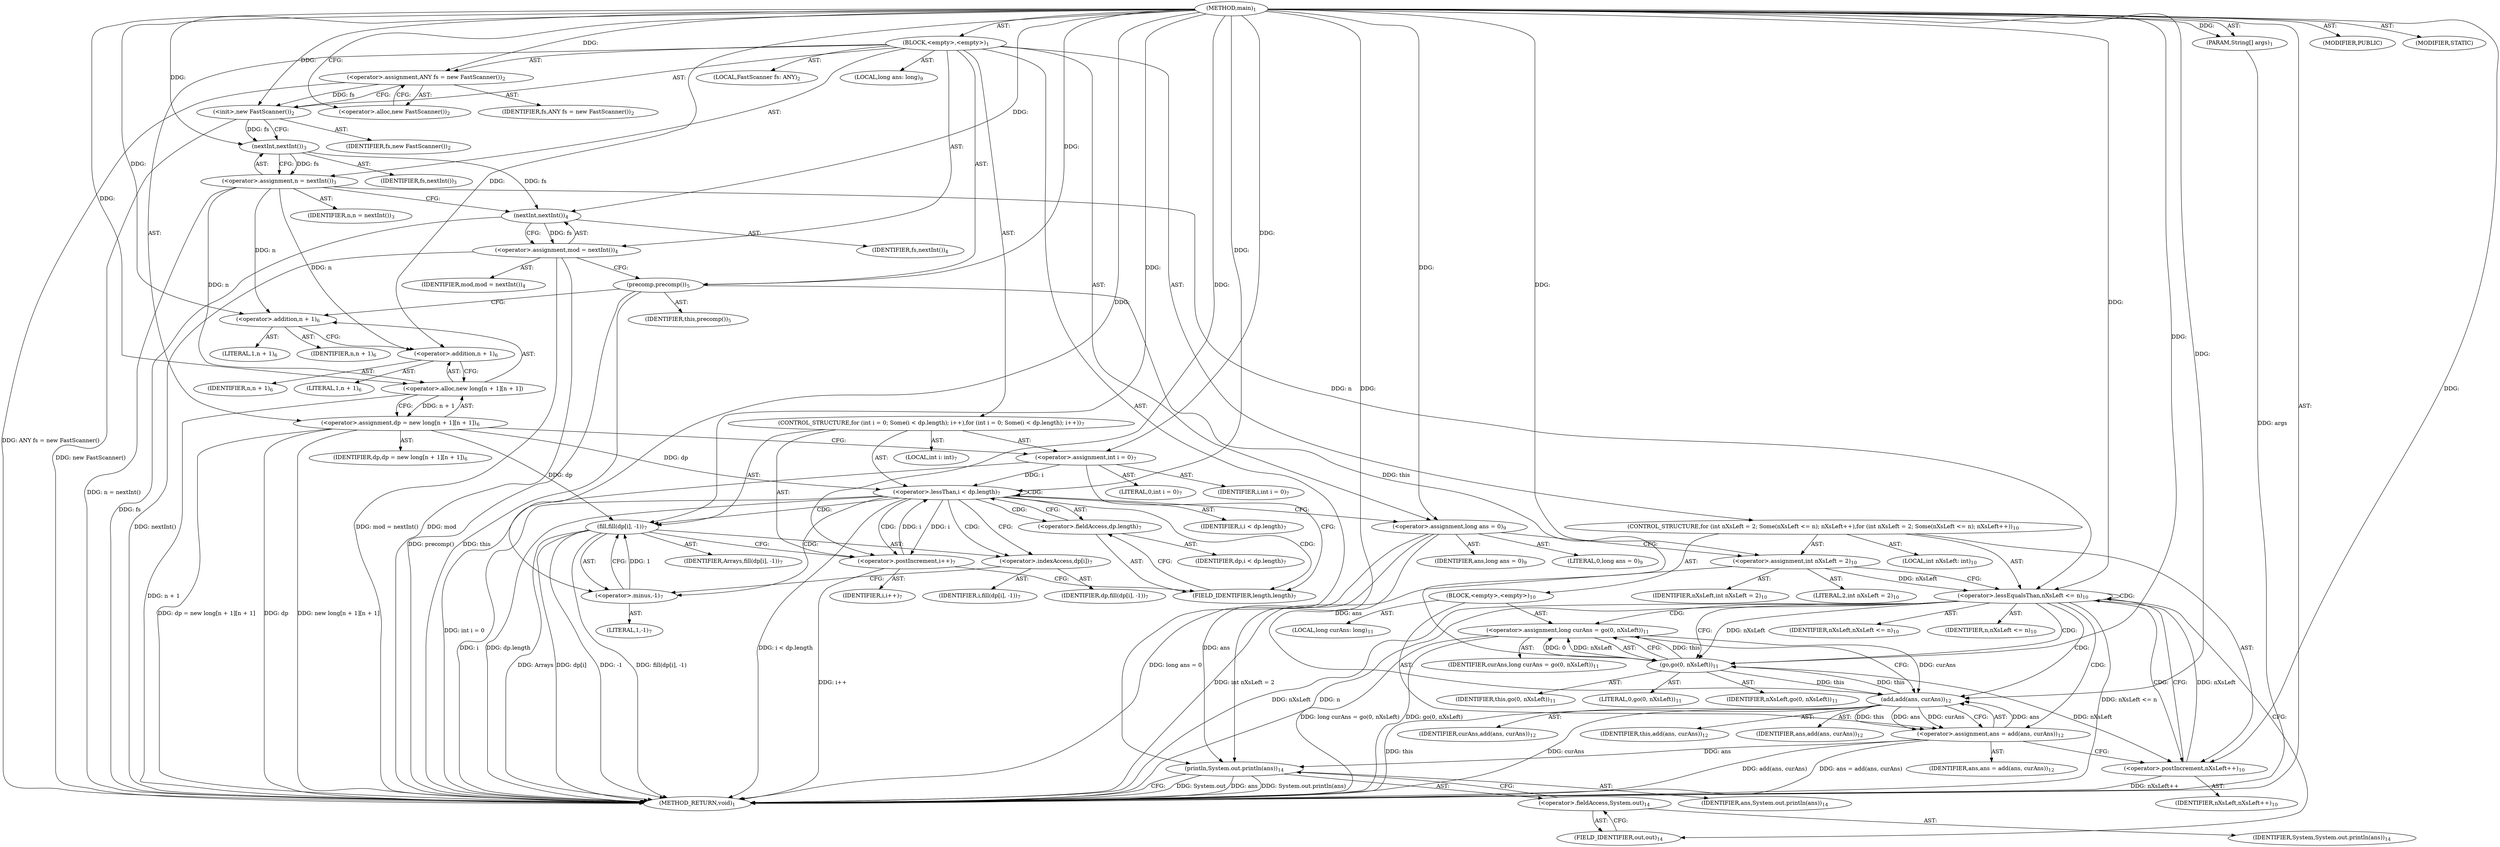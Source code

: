 digraph "main" {  
"19" [label = <(METHOD,main)<SUB>1</SUB>> ]
"20" [label = <(PARAM,String[] args)<SUB>1</SUB>> ]
"21" [label = <(BLOCK,&lt;empty&gt;,&lt;empty&gt;)<SUB>1</SUB>> ]
"4" [label = <(LOCAL,FastScanner fs: ANY)<SUB>2</SUB>> ]
"22" [label = <(&lt;operator&gt;.assignment,ANY fs = new FastScanner())<SUB>2</SUB>> ]
"23" [label = <(IDENTIFIER,fs,ANY fs = new FastScanner())<SUB>2</SUB>> ]
"24" [label = <(&lt;operator&gt;.alloc,new FastScanner())<SUB>2</SUB>> ]
"25" [label = <(&lt;init&gt;,new FastScanner())<SUB>2</SUB>> ]
"3" [label = <(IDENTIFIER,fs,new FastScanner())<SUB>2</SUB>> ]
"26" [label = <(&lt;operator&gt;.assignment,n = nextInt())<SUB>3</SUB>> ]
"27" [label = <(IDENTIFIER,n,n = nextInt())<SUB>3</SUB>> ]
"28" [label = <(nextInt,nextInt())<SUB>3</SUB>> ]
"29" [label = <(IDENTIFIER,fs,nextInt())<SUB>3</SUB>> ]
"30" [label = <(&lt;operator&gt;.assignment,mod = nextInt())<SUB>4</SUB>> ]
"31" [label = <(IDENTIFIER,mod,mod = nextInt())<SUB>4</SUB>> ]
"32" [label = <(nextInt,nextInt())<SUB>4</SUB>> ]
"33" [label = <(IDENTIFIER,fs,nextInt())<SUB>4</SUB>> ]
"34" [label = <(precomp,precomp())<SUB>5</SUB>> ]
"35" [label = <(IDENTIFIER,this,precomp())<SUB>5</SUB>> ]
"36" [label = <(&lt;operator&gt;.assignment,dp = new long[n + 1][n + 1])<SUB>6</SUB>> ]
"37" [label = <(IDENTIFIER,dp,dp = new long[n + 1][n + 1])<SUB>6</SUB>> ]
"38" [label = <(&lt;operator&gt;.alloc,new long[n + 1][n + 1])> ]
"39" [label = <(&lt;operator&gt;.addition,n + 1)<SUB>6</SUB>> ]
"40" [label = <(IDENTIFIER,n,n + 1)<SUB>6</SUB>> ]
"41" [label = <(LITERAL,1,n + 1)<SUB>6</SUB>> ]
"42" [label = <(&lt;operator&gt;.addition,n + 1)<SUB>6</SUB>> ]
"43" [label = <(IDENTIFIER,n,n + 1)<SUB>6</SUB>> ]
"44" [label = <(LITERAL,1,n + 1)<SUB>6</SUB>> ]
"45" [label = <(CONTROL_STRUCTURE,for (int i = 0; Some(i &lt; dp.length); i++),for (int i = 0; Some(i &lt; dp.length); i++))<SUB>7</SUB>> ]
"46" [label = <(LOCAL,int i: int)<SUB>7</SUB>> ]
"47" [label = <(&lt;operator&gt;.assignment,int i = 0)<SUB>7</SUB>> ]
"48" [label = <(IDENTIFIER,i,int i = 0)<SUB>7</SUB>> ]
"49" [label = <(LITERAL,0,int i = 0)<SUB>7</SUB>> ]
"50" [label = <(&lt;operator&gt;.lessThan,i &lt; dp.length)<SUB>7</SUB>> ]
"51" [label = <(IDENTIFIER,i,i &lt; dp.length)<SUB>7</SUB>> ]
"52" [label = <(&lt;operator&gt;.fieldAccess,dp.length)<SUB>7</SUB>> ]
"53" [label = <(IDENTIFIER,dp,i &lt; dp.length)<SUB>7</SUB>> ]
"54" [label = <(FIELD_IDENTIFIER,length,length)<SUB>7</SUB>> ]
"55" [label = <(&lt;operator&gt;.postIncrement,i++)<SUB>7</SUB>> ]
"56" [label = <(IDENTIFIER,i,i++)<SUB>7</SUB>> ]
"57" [label = <(fill,fill(dp[i], -1))<SUB>7</SUB>> ]
"58" [label = <(IDENTIFIER,Arrays,fill(dp[i], -1))<SUB>7</SUB>> ]
"59" [label = <(&lt;operator&gt;.indexAccess,dp[i])<SUB>7</SUB>> ]
"60" [label = <(IDENTIFIER,dp,fill(dp[i], -1))<SUB>7</SUB>> ]
"61" [label = <(IDENTIFIER,i,fill(dp[i], -1))<SUB>7</SUB>> ]
"62" [label = <(&lt;operator&gt;.minus,-1)<SUB>7</SUB>> ]
"63" [label = <(LITERAL,1,-1)<SUB>7</SUB>> ]
"64" [label = <(LOCAL,long ans: long)<SUB>9</SUB>> ]
"65" [label = <(&lt;operator&gt;.assignment,long ans = 0)<SUB>9</SUB>> ]
"66" [label = <(IDENTIFIER,ans,long ans = 0)<SUB>9</SUB>> ]
"67" [label = <(LITERAL,0,long ans = 0)<SUB>9</SUB>> ]
"68" [label = <(CONTROL_STRUCTURE,for (int nXsLeft = 2; Some(nXsLeft &lt;= n); nXsLeft++),for (int nXsLeft = 2; Some(nXsLeft &lt;= n); nXsLeft++))<SUB>10</SUB>> ]
"69" [label = <(LOCAL,int nXsLeft: int)<SUB>10</SUB>> ]
"70" [label = <(&lt;operator&gt;.assignment,int nXsLeft = 2)<SUB>10</SUB>> ]
"71" [label = <(IDENTIFIER,nXsLeft,int nXsLeft = 2)<SUB>10</SUB>> ]
"72" [label = <(LITERAL,2,int nXsLeft = 2)<SUB>10</SUB>> ]
"73" [label = <(&lt;operator&gt;.lessEqualsThan,nXsLeft &lt;= n)<SUB>10</SUB>> ]
"74" [label = <(IDENTIFIER,nXsLeft,nXsLeft &lt;= n)<SUB>10</SUB>> ]
"75" [label = <(IDENTIFIER,n,nXsLeft &lt;= n)<SUB>10</SUB>> ]
"76" [label = <(&lt;operator&gt;.postIncrement,nXsLeft++)<SUB>10</SUB>> ]
"77" [label = <(IDENTIFIER,nXsLeft,nXsLeft++)<SUB>10</SUB>> ]
"78" [label = <(BLOCK,&lt;empty&gt;,&lt;empty&gt;)<SUB>10</SUB>> ]
"79" [label = <(LOCAL,long curAns: long)<SUB>11</SUB>> ]
"80" [label = <(&lt;operator&gt;.assignment,long curAns = go(0, nXsLeft))<SUB>11</SUB>> ]
"81" [label = <(IDENTIFIER,curAns,long curAns = go(0, nXsLeft))<SUB>11</SUB>> ]
"82" [label = <(go,go(0, nXsLeft))<SUB>11</SUB>> ]
"83" [label = <(IDENTIFIER,this,go(0, nXsLeft))<SUB>11</SUB>> ]
"84" [label = <(LITERAL,0,go(0, nXsLeft))<SUB>11</SUB>> ]
"85" [label = <(IDENTIFIER,nXsLeft,go(0, nXsLeft))<SUB>11</SUB>> ]
"86" [label = <(&lt;operator&gt;.assignment,ans = add(ans, curAns))<SUB>12</SUB>> ]
"87" [label = <(IDENTIFIER,ans,ans = add(ans, curAns))<SUB>12</SUB>> ]
"88" [label = <(add,add(ans, curAns))<SUB>12</SUB>> ]
"89" [label = <(IDENTIFIER,this,add(ans, curAns))<SUB>12</SUB>> ]
"90" [label = <(IDENTIFIER,ans,add(ans, curAns))<SUB>12</SUB>> ]
"91" [label = <(IDENTIFIER,curAns,add(ans, curAns))<SUB>12</SUB>> ]
"92" [label = <(println,System.out.println(ans))<SUB>14</SUB>> ]
"93" [label = <(&lt;operator&gt;.fieldAccess,System.out)<SUB>14</SUB>> ]
"94" [label = <(IDENTIFIER,System,System.out.println(ans))<SUB>14</SUB>> ]
"95" [label = <(FIELD_IDENTIFIER,out,out)<SUB>14</SUB>> ]
"96" [label = <(IDENTIFIER,ans,System.out.println(ans))<SUB>14</SUB>> ]
"97" [label = <(MODIFIER,PUBLIC)> ]
"98" [label = <(MODIFIER,STATIC)> ]
"99" [label = <(METHOD_RETURN,void)<SUB>1</SUB>> ]
  "19" -> "20"  [ label = "AST: "] 
  "19" -> "21"  [ label = "AST: "] 
  "19" -> "97"  [ label = "AST: "] 
  "19" -> "98"  [ label = "AST: "] 
  "19" -> "99"  [ label = "AST: "] 
  "21" -> "4"  [ label = "AST: "] 
  "21" -> "22"  [ label = "AST: "] 
  "21" -> "25"  [ label = "AST: "] 
  "21" -> "26"  [ label = "AST: "] 
  "21" -> "30"  [ label = "AST: "] 
  "21" -> "34"  [ label = "AST: "] 
  "21" -> "36"  [ label = "AST: "] 
  "21" -> "45"  [ label = "AST: "] 
  "21" -> "64"  [ label = "AST: "] 
  "21" -> "65"  [ label = "AST: "] 
  "21" -> "68"  [ label = "AST: "] 
  "21" -> "92"  [ label = "AST: "] 
  "22" -> "23"  [ label = "AST: "] 
  "22" -> "24"  [ label = "AST: "] 
  "25" -> "3"  [ label = "AST: "] 
  "26" -> "27"  [ label = "AST: "] 
  "26" -> "28"  [ label = "AST: "] 
  "28" -> "29"  [ label = "AST: "] 
  "30" -> "31"  [ label = "AST: "] 
  "30" -> "32"  [ label = "AST: "] 
  "32" -> "33"  [ label = "AST: "] 
  "34" -> "35"  [ label = "AST: "] 
  "36" -> "37"  [ label = "AST: "] 
  "36" -> "38"  [ label = "AST: "] 
  "38" -> "39"  [ label = "AST: "] 
  "38" -> "42"  [ label = "AST: "] 
  "39" -> "40"  [ label = "AST: "] 
  "39" -> "41"  [ label = "AST: "] 
  "42" -> "43"  [ label = "AST: "] 
  "42" -> "44"  [ label = "AST: "] 
  "45" -> "46"  [ label = "AST: "] 
  "45" -> "47"  [ label = "AST: "] 
  "45" -> "50"  [ label = "AST: "] 
  "45" -> "55"  [ label = "AST: "] 
  "45" -> "57"  [ label = "AST: "] 
  "47" -> "48"  [ label = "AST: "] 
  "47" -> "49"  [ label = "AST: "] 
  "50" -> "51"  [ label = "AST: "] 
  "50" -> "52"  [ label = "AST: "] 
  "52" -> "53"  [ label = "AST: "] 
  "52" -> "54"  [ label = "AST: "] 
  "55" -> "56"  [ label = "AST: "] 
  "57" -> "58"  [ label = "AST: "] 
  "57" -> "59"  [ label = "AST: "] 
  "57" -> "62"  [ label = "AST: "] 
  "59" -> "60"  [ label = "AST: "] 
  "59" -> "61"  [ label = "AST: "] 
  "62" -> "63"  [ label = "AST: "] 
  "65" -> "66"  [ label = "AST: "] 
  "65" -> "67"  [ label = "AST: "] 
  "68" -> "69"  [ label = "AST: "] 
  "68" -> "70"  [ label = "AST: "] 
  "68" -> "73"  [ label = "AST: "] 
  "68" -> "76"  [ label = "AST: "] 
  "68" -> "78"  [ label = "AST: "] 
  "70" -> "71"  [ label = "AST: "] 
  "70" -> "72"  [ label = "AST: "] 
  "73" -> "74"  [ label = "AST: "] 
  "73" -> "75"  [ label = "AST: "] 
  "76" -> "77"  [ label = "AST: "] 
  "78" -> "79"  [ label = "AST: "] 
  "78" -> "80"  [ label = "AST: "] 
  "78" -> "86"  [ label = "AST: "] 
  "80" -> "81"  [ label = "AST: "] 
  "80" -> "82"  [ label = "AST: "] 
  "82" -> "83"  [ label = "AST: "] 
  "82" -> "84"  [ label = "AST: "] 
  "82" -> "85"  [ label = "AST: "] 
  "86" -> "87"  [ label = "AST: "] 
  "86" -> "88"  [ label = "AST: "] 
  "88" -> "89"  [ label = "AST: "] 
  "88" -> "90"  [ label = "AST: "] 
  "88" -> "91"  [ label = "AST: "] 
  "92" -> "93"  [ label = "AST: "] 
  "92" -> "96"  [ label = "AST: "] 
  "93" -> "94"  [ label = "AST: "] 
  "93" -> "95"  [ label = "AST: "] 
  "22" -> "25"  [ label = "CFG: "] 
  "25" -> "28"  [ label = "CFG: "] 
  "26" -> "32"  [ label = "CFG: "] 
  "30" -> "34"  [ label = "CFG: "] 
  "34" -> "39"  [ label = "CFG: "] 
  "36" -> "47"  [ label = "CFG: "] 
  "65" -> "70"  [ label = "CFG: "] 
  "92" -> "99"  [ label = "CFG: "] 
  "24" -> "22"  [ label = "CFG: "] 
  "28" -> "26"  [ label = "CFG: "] 
  "32" -> "30"  [ label = "CFG: "] 
  "38" -> "36"  [ label = "CFG: "] 
  "47" -> "54"  [ label = "CFG: "] 
  "50" -> "59"  [ label = "CFG: "] 
  "50" -> "65"  [ label = "CFG: "] 
  "55" -> "54"  [ label = "CFG: "] 
  "57" -> "55"  [ label = "CFG: "] 
  "70" -> "73"  [ label = "CFG: "] 
  "73" -> "82"  [ label = "CFG: "] 
  "73" -> "95"  [ label = "CFG: "] 
  "76" -> "73"  [ label = "CFG: "] 
  "93" -> "92"  [ label = "CFG: "] 
  "39" -> "42"  [ label = "CFG: "] 
  "42" -> "38"  [ label = "CFG: "] 
  "52" -> "50"  [ label = "CFG: "] 
  "59" -> "62"  [ label = "CFG: "] 
  "62" -> "57"  [ label = "CFG: "] 
  "80" -> "88"  [ label = "CFG: "] 
  "86" -> "76"  [ label = "CFG: "] 
  "95" -> "93"  [ label = "CFG: "] 
  "54" -> "52"  [ label = "CFG: "] 
  "82" -> "80"  [ label = "CFG: "] 
  "88" -> "86"  [ label = "CFG: "] 
  "19" -> "24"  [ label = "CFG: "] 
  "20" -> "99"  [ label = "DDG: args"] 
  "22" -> "99"  [ label = "DDG: ANY fs = new FastScanner()"] 
  "25" -> "99"  [ label = "DDG: new FastScanner()"] 
  "26" -> "99"  [ label = "DDG: n = nextInt()"] 
  "32" -> "99"  [ label = "DDG: fs"] 
  "30" -> "99"  [ label = "DDG: nextInt()"] 
  "30" -> "99"  [ label = "DDG: mod = nextInt()"] 
  "34" -> "99"  [ label = "DDG: this"] 
  "34" -> "99"  [ label = "DDG: precomp()"] 
  "36" -> "99"  [ label = "DDG: dp"] 
  "38" -> "99"  [ label = "DDG: n + 1"] 
  "36" -> "99"  [ label = "DDG: new long[n + 1][n + 1]"] 
  "36" -> "99"  [ label = "DDG: dp = new long[n + 1][n + 1]"] 
  "47" -> "99"  [ label = "DDG: int i = 0"] 
  "50" -> "99"  [ label = "DDG: i"] 
  "50" -> "99"  [ label = "DDG: dp.length"] 
  "50" -> "99"  [ label = "DDG: i &lt; dp.length"] 
  "65" -> "99"  [ label = "DDG: long ans = 0"] 
  "70" -> "99"  [ label = "DDG: int nXsLeft = 2"] 
  "73" -> "99"  [ label = "DDG: nXsLeft"] 
  "73" -> "99"  [ label = "DDG: n"] 
  "73" -> "99"  [ label = "DDG: nXsLeft &lt;= n"] 
  "92" -> "99"  [ label = "DDG: System.out"] 
  "92" -> "99"  [ label = "DDG: ans"] 
  "92" -> "99"  [ label = "DDG: System.out.println(ans)"] 
  "80" -> "99"  [ label = "DDG: go(0, nXsLeft)"] 
  "80" -> "99"  [ label = "DDG: long curAns = go(0, nXsLeft)"] 
  "88" -> "99"  [ label = "DDG: this"] 
  "88" -> "99"  [ label = "DDG: curAns"] 
  "86" -> "99"  [ label = "DDG: add(ans, curAns)"] 
  "86" -> "99"  [ label = "DDG: ans = add(ans, curAns)"] 
  "76" -> "99"  [ label = "DDG: nXsLeft++"] 
  "57" -> "99"  [ label = "DDG: dp[i]"] 
  "57" -> "99"  [ label = "DDG: -1"] 
  "57" -> "99"  [ label = "DDG: fill(dp[i], -1)"] 
  "55" -> "99"  [ label = "DDG: i++"] 
  "57" -> "99"  [ label = "DDG: Arrays"] 
  "30" -> "99"  [ label = "DDG: mod"] 
  "19" -> "20"  [ label = "DDG: "] 
  "19" -> "22"  [ label = "DDG: "] 
  "28" -> "26"  [ label = "DDG: fs"] 
  "32" -> "30"  [ label = "DDG: fs"] 
  "38" -> "36"  [ label = "DDG: n + 1"] 
  "19" -> "65"  [ label = "DDG: "] 
  "22" -> "25"  [ label = "DDG: fs"] 
  "19" -> "25"  [ label = "DDG: "] 
  "19" -> "34"  [ label = "DDG: "] 
  "19" -> "47"  [ label = "DDG: "] 
  "19" -> "70"  [ label = "DDG: "] 
  "65" -> "92"  [ label = "DDG: ans"] 
  "86" -> "92"  [ label = "DDG: ans"] 
  "19" -> "92"  [ label = "DDG: "] 
  "25" -> "28"  [ label = "DDG: fs"] 
  "19" -> "28"  [ label = "DDG: "] 
  "28" -> "32"  [ label = "DDG: fs"] 
  "19" -> "32"  [ label = "DDG: "] 
  "26" -> "38"  [ label = "DDG: n"] 
  "19" -> "38"  [ label = "DDG: "] 
  "47" -> "50"  [ label = "DDG: i"] 
  "55" -> "50"  [ label = "DDG: i"] 
  "19" -> "50"  [ label = "DDG: "] 
  "36" -> "50"  [ label = "DDG: dp"] 
  "50" -> "55"  [ label = "DDG: i"] 
  "19" -> "55"  [ label = "DDG: "] 
  "19" -> "57"  [ label = "DDG: "] 
  "36" -> "57"  [ label = "DDG: dp"] 
  "62" -> "57"  [ label = "DDG: 1"] 
  "70" -> "73"  [ label = "DDG: nXsLeft"] 
  "76" -> "73"  [ label = "DDG: nXsLeft"] 
  "19" -> "73"  [ label = "DDG: "] 
  "26" -> "73"  [ label = "DDG: n"] 
  "82" -> "76"  [ label = "DDG: nXsLeft"] 
  "19" -> "76"  [ label = "DDG: "] 
  "82" -> "80"  [ label = "DDG: this"] 
  "82" -> "80"  [ label = "DDG: 0"] 
  "82" -> "80"  [ label = "DDG: nXsLeft"] 
  "88" -> "86"  [ label = "DDG: this"] 
  "88" -> "86"  [ label = "DDG: ans"] 
  "88" -> "86"  [ label = "DDG: curAns"] 
  "26" -> "39"  [ label = "DDG: n"] 
  "19" -> "39"  [ label = "DDG: "] 
  "19" -> "42"  [ label = "DDG: "] 
  "26" -> "42"  [ label = "DDG: n"] 
  "19" -> "62"  [ label = "DDG: "] 
  "34" -> "82"  [ label = "DDG: this"] 
  "88" -> "82"  [ label = "DDG: this"] 
  "19" -> "82"  [ label = "DDG: "] 
  "73" -> "82"  [ label = "DDG: nXsLeft"] 
  "82" -> "88"  [ label = "DDG: this"] 
  "19" -> "88"  [ label = "DDG: "] 
  "65" -> "88"  [ label = "DDG: ans"] 
  "86" -> "88"  [ label = "DDG: ans"] 
  "80" -> "88"  [ label = "DDG: curAns"] 
  "50" -> "57"  [ label = "CDG: "] 
  "50" -> "52"  [ label = "CDG: "] 
  "50" -> "50"  [ label = "CDG: "] 
  "50" -> "59"  [ label = "CDG: "] 
  "50" -> "55"  [ label = "CDG: "] 
  "50" -> "54"  [ label = "CDG: "] 
  "50" -> "62"  [ label = "CDG: "] 
  "73" -> "80"  [ label = "CDG: "] 
  "73" -> "73"  [ label = "CDG: "] 
  "73" -> "88"  [ label = "CDG: "] 
  "73" -> "76"  [ label = "CDG: "] 
  "73" -> "82"  [ label = "CDG: "] 
  "73" -> "86"  [ label = "CDG: "] 
}
